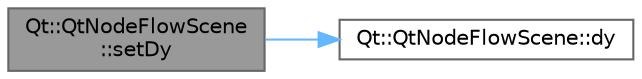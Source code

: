 digraph "Qt::QtNodeFlowScene::setDy"
{
 // LATEX_PDF_SIZE
  bgcolor="transparent";
  edge [fontname=Helvetica,fontsize=10,labelfontname=Helvetica,labelfontsize=10];
  node [fontname=Helvetica,fontsize=10,shape=box,height=0.2,width=0.4];
  rankdir="LR";
  Node1 [id="Node000001",label="Qt::QtNodeFlowScene\l::setDy",height=0.2,width=0.4,color="gray40", fillcolor="grey60", style="filled", fontcolor="black",tooltip=" "];
  Node1 -> Node2 [id="edge1_Node000001_Node000002",color="steelblue1",style="solid",tooltip=" "];
  Node2 [id="Node000002",label="Qt::QtNodeFlowScene::dy",height=0.2,width=0.4,color="grey40", fillcolor="white", style="filled",URL="$class_qt_1_1_qt_node_flow_scene.html#a4a17eba9c9e45a180e5dda06e388c630",tooltip=" "];
}
